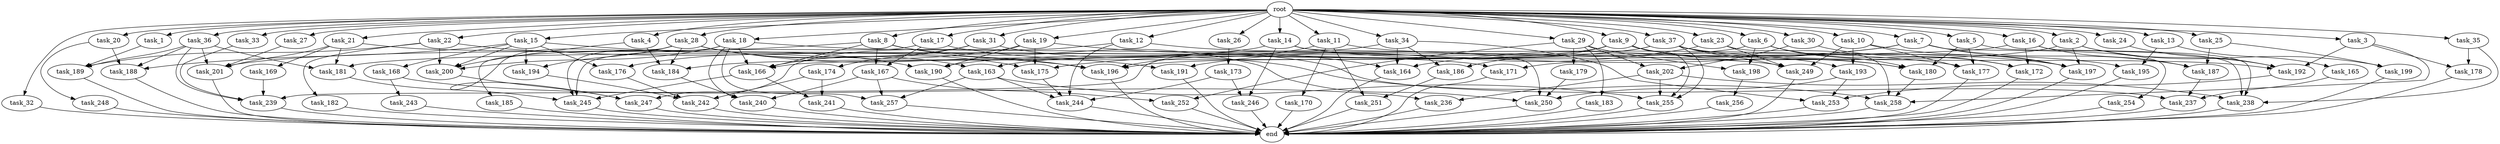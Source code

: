 digraph G {
  task_8 [size="102.400000"];
  task_239 [size="176952652595.200012"];
  task_173 [size="13743895347.200001"];
  task_189 [size="141733920768.000000"];
  task_17 [size="102.400000"];
  task_247 [size="63565515980.800003"];
  task_32 [size="102.400000"];
  task_242 [size="152041842278.399994"];
  task_35 [size="102.400000"];
  task_26 [size="102.400000"];
  task_15 [size="102.400000"];
  task_252 [size="93630287052.800003"];
  task_251 [size="83322365542.400009"];
  task_167 [size="99643241267.200012"];
  task_255 [size="162349763788.800018"];
  task_33 [size="102.400000"];
  task_186 [size="11166914969.600000"];
  task_181 [size="185542587187.200012"];
  task_169 [size="85899345920.000000"];
  task_176 [size="68719476736.000000"];
  task_13 [size="102.400000"];
  task_30 [size="102.400000"];
  task_5 [size="102.400000"];
  task_27 [size="102.400000"];
  task_200 [size="182965606809.600006"];
  task_201 [size="312673619148.799988"];
  task_6 [size="102.400000"];
  task_7 [size="102.400000"];
  task_240 [size="132284992716.800003"];
  task_22 [size="102.400000"];
  task_241 [size="97066260889.600006"];
  task_3 [size="102.400000"];
  task_179 [size="85899345920.000000"];
  task_187 [size="35218731827.200005"];
  task_164 [size="76450417868.800003"];
  task_188 [size="103079215104.000000"];
  task_236 [size="107374182400.000000"];
  task_193 [size="45526653337.600006"];
  task_183 [size="85899345920.000000"];
  task_191 [size="99643241267.200012"];
  task_175 [size="82463372083.200012"];
  task_253 [size="91912300134.400009"];
  task_202 [size="89335319756.800003"];
  root [size="0.000000"];
  task_182 [size="13743895347.200001"];
  task_258 [size="200145475993.600006"];
  task_245 [size="180388626432.000000"];
  task_12 [size="102.400000"];
  task_21 [size="102.400000"];
  task_18 [size="102.400000"];
  task_180 [size="69578470195.199997"];
  task_31 [size="102.400000"];
  task_244 [size="183824600268.800018"];
  task_9 [size="102.400000"];
  task_237 [size="94489280512.000000"];
  task_168 [size="13743895347.200001"];
  task_192 [size="77309411328.000000"];
  task_28 [size="102.400000"];
  task_174 [size="21474836480.000000"];
  task_177 [size="97925254348.800003"];
  task_29 [size="102.400000"];
  task_185 [size="13743895347.200001"];
  task_34 [size="102.400000"];
  task_10 [size="102.400000"];
  task_163 [size="44667659878.400002"];
  task_178 [size="44667659878.400002"];
  task_194 [size="27487790694.400002"];
  task_2 [size="102.400000"];
  task_171 [size="93630287052.800003"];
  end [size="0.000000"];
  task_184 [size="154618822656.000000"];
  task_197 [size="77309411328.000000"];
  task_16 [size="102.400000"];
  task_14 [size="102.400000"];
  task_24 [size="102.400000"];
  task_198 [size="107374182400.000000"];
  task_195 [size="68719476736.000000"];
  task_243 [size="21474836480.000000"];
  task_257 [size="119400090828.800003"];
  task_19 [size="102.400000"];
  task_36 [size="102.400000"];
  task_196 [size="116823110451.200012"];
  task_170 [size="13743895347.200001"];
  task_25 [size="102.400000"];
  task_4 [size="102.400000"];
  task_172 [size="38654705664.000000"];
  task_166 [size="198427489075.200012"];
  task_254 [size="13743895347.200001"];
  task_23 [size="102.400000"];
  task_37 [size="102.400000"];
  task_256 [size="42090679500.800003"];
  task_1 [size="102.400000"];
  task_11 [size="102.400000"];
  task_190 [size="99643241267.200012"];
  task_249 [size="228492260147.200012"];
  task_165 [size="13743895347.200001"];
  task_20 [size="102.400000"];
  task_250 [size="190696547942.400024"];
  task_246 [size="68719476736.000000"];
  task_199 [size="15461882265.600000"];
  task_238 [size="127131031961.600006"];
  task_248 [size="3435973836.800000"];

  task_8 -> task_196 [size="838860800.000000"];
  task_8 -> task_167 [size="838860800.000000"];
  task_8 -> task_166 [size="838860800.000000"];
  task_8 -> task_250 [size="838860800.000000"];
  task_8 -> task_201 [size="838860800.000000"];
  task_239 -> end [size="1.000000"];
  task_173 -> task_246 [size="134217728.000000"];
  task_173 -> task_244 [size="134217728.000000"];
  task_189 -> end [size="1.000000"];
  task_17 -> task_245 [size="134217728.000000"];
  task_17 -> task_167 [size="134217728.000000"];
  task_17 -> task_258 [size="134217728.000000"];
  task_247 -> end [size="1.000000"];
  task_32 -> end [size="1.000000"];
  task_242 -> end [size="1.000000"];
  task_35 -> task_178 [size="134217728.000000"];
  task_35 -> task_238 [size="134217728.000000"];
  task_26 -> task_173 [size="134217728.000000"];
  task_15 -> task_190 [size="134217728.000000"];
  task_15 -> task_194 [size="134217728.000000"];
  task_15 -> task_176 [size="134217728.000000"];
  task_15 -> task_200 [size="134217728.000000"];
  task_15 -> task_188 [size="134217728.000000"];
  task_15 -> task_168 [size="134217728.000000"];
  task_252 -> end [size="1.000000"];
  task_251 -> end [size="1.000000"];
  task_167 -> task_257 [size="75497472.000000"];
  task_167 -> task_252 [size="75497472.000000"];
  task_167 -> task_240 [size="75497472.000000"];
  task_255 -> end [size="1.000000"];
  task_33 -> task_239 [size="134217728.000000"];
  task_186 -> task_251 [size="679477248.000000"];
  task_181 -> task_245 [size="536870912.000000"];
  task_169 -> task_239 [size="679477248.000000"];
  task_176 -> task_242 [size="411041792.000000"];
  task_13 -> task_195 [size="134217728.000000"];
  task_13 -> task_165 [size="134217728.000000"];
  task_30 -> task_172 [size="33554432.000000"];
  task_30 -> task_202 [size="33554432.000000"];
  task_5 -> task_180 [size="134217728.000000"];
  task_5 -> task_177 [size="134217728.000000"];
  task_5 -> task_238 [size="134217728.000000"];
  task_27 -> task_201 [size="536870912.000000"];
  task_200 -> task_247 [size="75497472.000000"];
  task_201 -> end [size="1.000000"];
  task_6 -> task_172 [size="209715200.000000"];
  task_6 -> task_198 [size="209715200.000000"];
  task_6 -> task_166 [size="209715200.000000"];
  task_6 -> task_180 [size="209715200.000000"];
  task_7 -> task_164 [size="134217728.000000"];
  task_7 -> task_175 [size="134217728.000000"];
  task_7 -> task_197 [size="134217728.000000"];
  task_7 -> task_187 [size="134217728.000000"];
  task_7 -> task_254 [size="134217728.000000"];
  task_240 -> end [size="1.000000"];
  task_22 -> task_189 [size="134217728.000000"];
  task_22 -> task_196 [size="134217728.000000"];
  task_22 -> task_182 [size="134217728.000000"];
  task_22 -> task_200 [size="134217728.000000"];
  task_241 -> end [size="1.000000"];
  task_3 -> task_178 [size="301989888.000000"];
  task_3 -> task_258 [size="301989888.000000"];
  task_3 -> task_192 [size="301989888.000000"];
  task_179 -> task_250 [size="75497472.000000"];
  task_187 -> task_237 [size="301989888.000000"];
  task_164 -> end [size="1.000000"];
  task_188 -> end [size="1.000000"];
  task_236 -> end [size="1.000000"];
  task_193 -> task_250 [size="411041792.000000"];
  task_193 -> task_253 [size="411041792.000000"];
  task_183 -> end [size="1.000000"];
  task_191 -> end [size="1.000000"];
  task_175 -> task_244 [size="838860800.000000"];
  task_253 -> end [size="1.000000"];
  task_202 -> task_236 [size="838860800.000000"];
  task_202 -> task_255 [size="838860800.000000"];
  task_202 -> task_238 [size="838860800.000000"];
  root -> task_8 [size="1.000000"];
  root -> task_14 [size="1.000000"];
  root -> task_24 [size="1.000000"];
  root -> task_13 [size="1.000000"];
  root -> task_33 [size="1.000000"];
  root -> task_12 [size="1.000000"];
  root -> task_21 [size="1.000000"];
  root -> task_18 [size="1.000000"];
  root -> task_22 [size="1.000000"];
  root -> task_31 [size="1.000000"];
  root -> task_9 [size="1.000000"];
  root -> task_5 [size="1.000000"];
  root -> task_36 [size="1.000000"];
  root -> task_32 [size="1.000000"];
  root -> task_26 [size="1.000000"];
  root -> task_15 [size="1.000000"];
  root -> task_6 [size="1.000000"];
  root -> task_4 [size="1.000000"];
  root -> task_25 [size="1.000000"];
  root -> task_30 [size="1.000000"];
  root -> task_34 [size="1.000000"];
  root -> task_3 [size="1.000000"];
  root -> task_19 [size="1.000000"];
  root -> task_10 [size="1.000000"];
  root -> task_23 [size="1.000000"];
  root -> task_37 [size="1.000000"];
  root -> task_1 [size="1.000000"];
  root -> task_17 [size="1.000000"];
  root -> task_2 [size="1.000000"];
  root -> task_29 [size="1.000000"];
  root -> task_20 [size="1.000000"];
  root -> task_35 [size="1.000000"];
  root -> task_7 [size="1.000000"];
  root -> task_27 [size="1.000000"];
  root -> task_11 [size="1.000000"];
  root -> task_28 [size="1.000000"];
  root -> task_16 [size="1.000000"];
  task_182 -> end [size="1.000000"];
  task_258 -> end [size="1.000000"];
  task_245 -> end [size="1.000000"];
  task_12 -> task_244 [size="411041792.000000"];
  task_12 -> task_247 [size="411041792.000000"];
  task_12 -> task_177 [size="411041792.000000"];
  task_21 -> task_181 [size="838860800.000000"];
  task_21 -> task_169 [size="838860800.000000"];
  task_21 -> task_171 [size="838860800.000000"];
  task_21 -> task_201 [size="838860800.000000"];
  task_18 -> task_249 [size="679477248.000000"];
  task_18 -> task_257 [size="679477248.000000"];
  task_18 -> task_200 [size="679477248.000000"];
  task_18 -> task_245 [size="679477248.000000"];
  task_18 -> task_166 [size="679477248.000000"];
  task_18 -> task_240 [size="679477248.000000"];
  task_180 -> task_258 [size="679477248.000000"];
  task_31 -> task_237 [size="209715200.000000"];
  task_31 -> task_166 [size="209715200.000000"];
  task_31 -> task_174 [size="209715200.000000"];
  task_244 -> end [size="1.000000"];
  task_9 -> task_196 [size="33554432.000000"];
  task_9 -> task_255 [size="33554432.000000"];
  task_9 -> task_180 [size="33554432.000000"];
  task_9 -> task_186 [size="33554432.000000"];
  task_9 -> task_193 [size="33554432.000000"];
  task_237 -> end [size="1.000000"];
  task_168 -> task_236 [size="209715200.000000"];
  task_168 -> task_243 [size="209715200.000000"];
  task_192 -> task_253 [size="411041792.000000"];
  task_28 -> task_185 [size="134217728.000000"];
  task_28 -> task_194 [size="134217728.000000"];
  task_28 -> task_163 [size="134217728.000000"];
  task_28 -> task_191 [size="134217728.000000"];
  task_28 -> task_184 [size="134217728.000000"];
  task_28 -> task_175 [size="134217728.000000"];
  task_28 -> task_247 [size="134217728.000000"];
  task_174 -> task_242 [size="536870912.000000"];
  task_174 -> task_241 [size="536870912.000000"];
  task_177 -> end [size="1.000000"];
  task_29 -> task_202 [size="838860800.000000"];
  task_29 -> task_198 [size="838860800.000000"];
  task_29 -> task_183 [size="838860800.000000"];
  task_29 -> task_252 [size="838860800.000000"];
  task_29 -> task_179 [size="838860800.000000"];
  task_185 -> end [size="1.000000"];
  task_34 -> task_239 [size="75497472.000000"];
  task_34 -> task_253 [size="75497472.000000"];
  task_34 -> task_186 [size="75497472.000000"];
  task_34 -> task_164 [size="75497472.000000"];
  task_10 -> task_249 [size="411041792.000000"];
  task_10 -> task_197 [size="411041792.000000"];
  task_10 -> task_177 [size="411041792.000000"];
  task_10 -> task_193 [size="411041792.000000"];
  task_163 -> task_255 [size="411041792.000000"];
  task_163 -> task_257 [size="411041792.000000"];
  task_163 -> task_244 [size="411041792.000000"];
  task_178 -> end [size="1.000000"];
  task_194 -> task_242 [size="536870912.000000"];
  task_2 -> task_197 [size="75497472.000000"];
  task_2 -> task_199 [size="75497472.000000"];
  task_2 -> task_171 [size="75497472.000000"];
  task_2 -> task_192 [size="75497472.000000"];
  task_171 -> end [size="1.000000"];
  task_184 -> task_240 [size="536870912.000000"];
  task_197 -> end [size="1.000000"];
  task_16 -> task_172 [size="134217728.000000"];
  task_16 -> task_181 [size="134217728.000000"];
  task_16 -> task_187 [size="134217728.000000"];
  task_16 -> task_238 [size="134217728.000000"];
  task_14 -> task_184 [size="536870912.000000"];
  task_14 -> task_195 [size="536870912.000000"];
  task_14 -> task_250 [size="536870912.000000"];
  task_14 -> task_246 [size="536870912.000000"];
  task_24 -> task_192 [size="75497472.000000"];
  task_198 -> task_256 [size="411041792.000000"];
  task_195 -> end [size="1.000000"];
  task_243 -> end [size="1.000000"];
  task_257 -> end [size="1.000000"];
  task_19 -> task_190 [size="536870912.000000"];
  task_19 -> task_175 [size="536870912.000000"];
  task_19 -> task_176 [size="536870912.000000"];
  task_19 -> task_164 [size="536870912.000000"];
  task_36 -> task_188 [size="838860800.000000"];
  task_36 -> task_181 [size="838860800.000000"];
  task_36 -> task_189 [size="838860800.000000"];
  task_36 -> task_201 [size="838860800.000000"];
  task_36 -> task_239 [size="838860800.000000"];
  task_196 -> end [size="1.000000"];
  task_170 -> end [size="1.000000"];
  task_25 -> task_199 [size="75497472.000000"];
  task_25 -> task_187 [size="75497472.000000"];
  task_4 -> task_184 [size="838860800.000000"];
  task_4 -> task_200 [size="838860800.000000"];
  task_172 -> end [size="1.000000"];
  task_166 -> task_245 [size="411041792.000000"];
  task_166 -> task_241 [size="411041792.000000"];
  task_254 -> end [size="1.000000"];
  task_23 -> task_191 [size="838860800.000000"];
  task_23 -> task_249 [size="838860800.000000"];
  task_23 -> task_258 [size="838860800.000000"];
  task_37 -> task_190 [size="301989888.000000"];
  task_37 -> task_249 [size="301989888.000000"];
  task_37 -> task_163 [size="301989888.000000"];
  task_37 -> task_255 [size="301989888.000000"];
  task_37 -> task_192 [size="301989888.000000"];
  task_37 -> task_180 [size="301989888.000000"];
  task_256 -> end [size="1.000000"];
  task_1 -> task_189 [size="411041792.000000"];
  task_11 -> task_196 [size="134217728.000000"];
  task_11 -> task_170 [size="134217728.000000"];
  task_11 -> task_197 [size="134217728.000000"];
  task_11 -> task_251 [size="134217728.000000"];
  task_190 -> end [size="1.000000"];
  task_249 -> end [size="1.000000"];
  task_165 -> task_237 [size="411041792.000000"];
  task_20 -> task_188 [size="33554432.000000"];
  task_20 -> task_248 [size="33554432.000000"];
  task_250 -> end [size="1.000000"];
  task_246 -> end [size="1.000000"];
  task_199 -> end [size="1.000000"];
  task_238 -> end [size="1.000000"];
  task_248 -> end [size="1.000000"];
}

